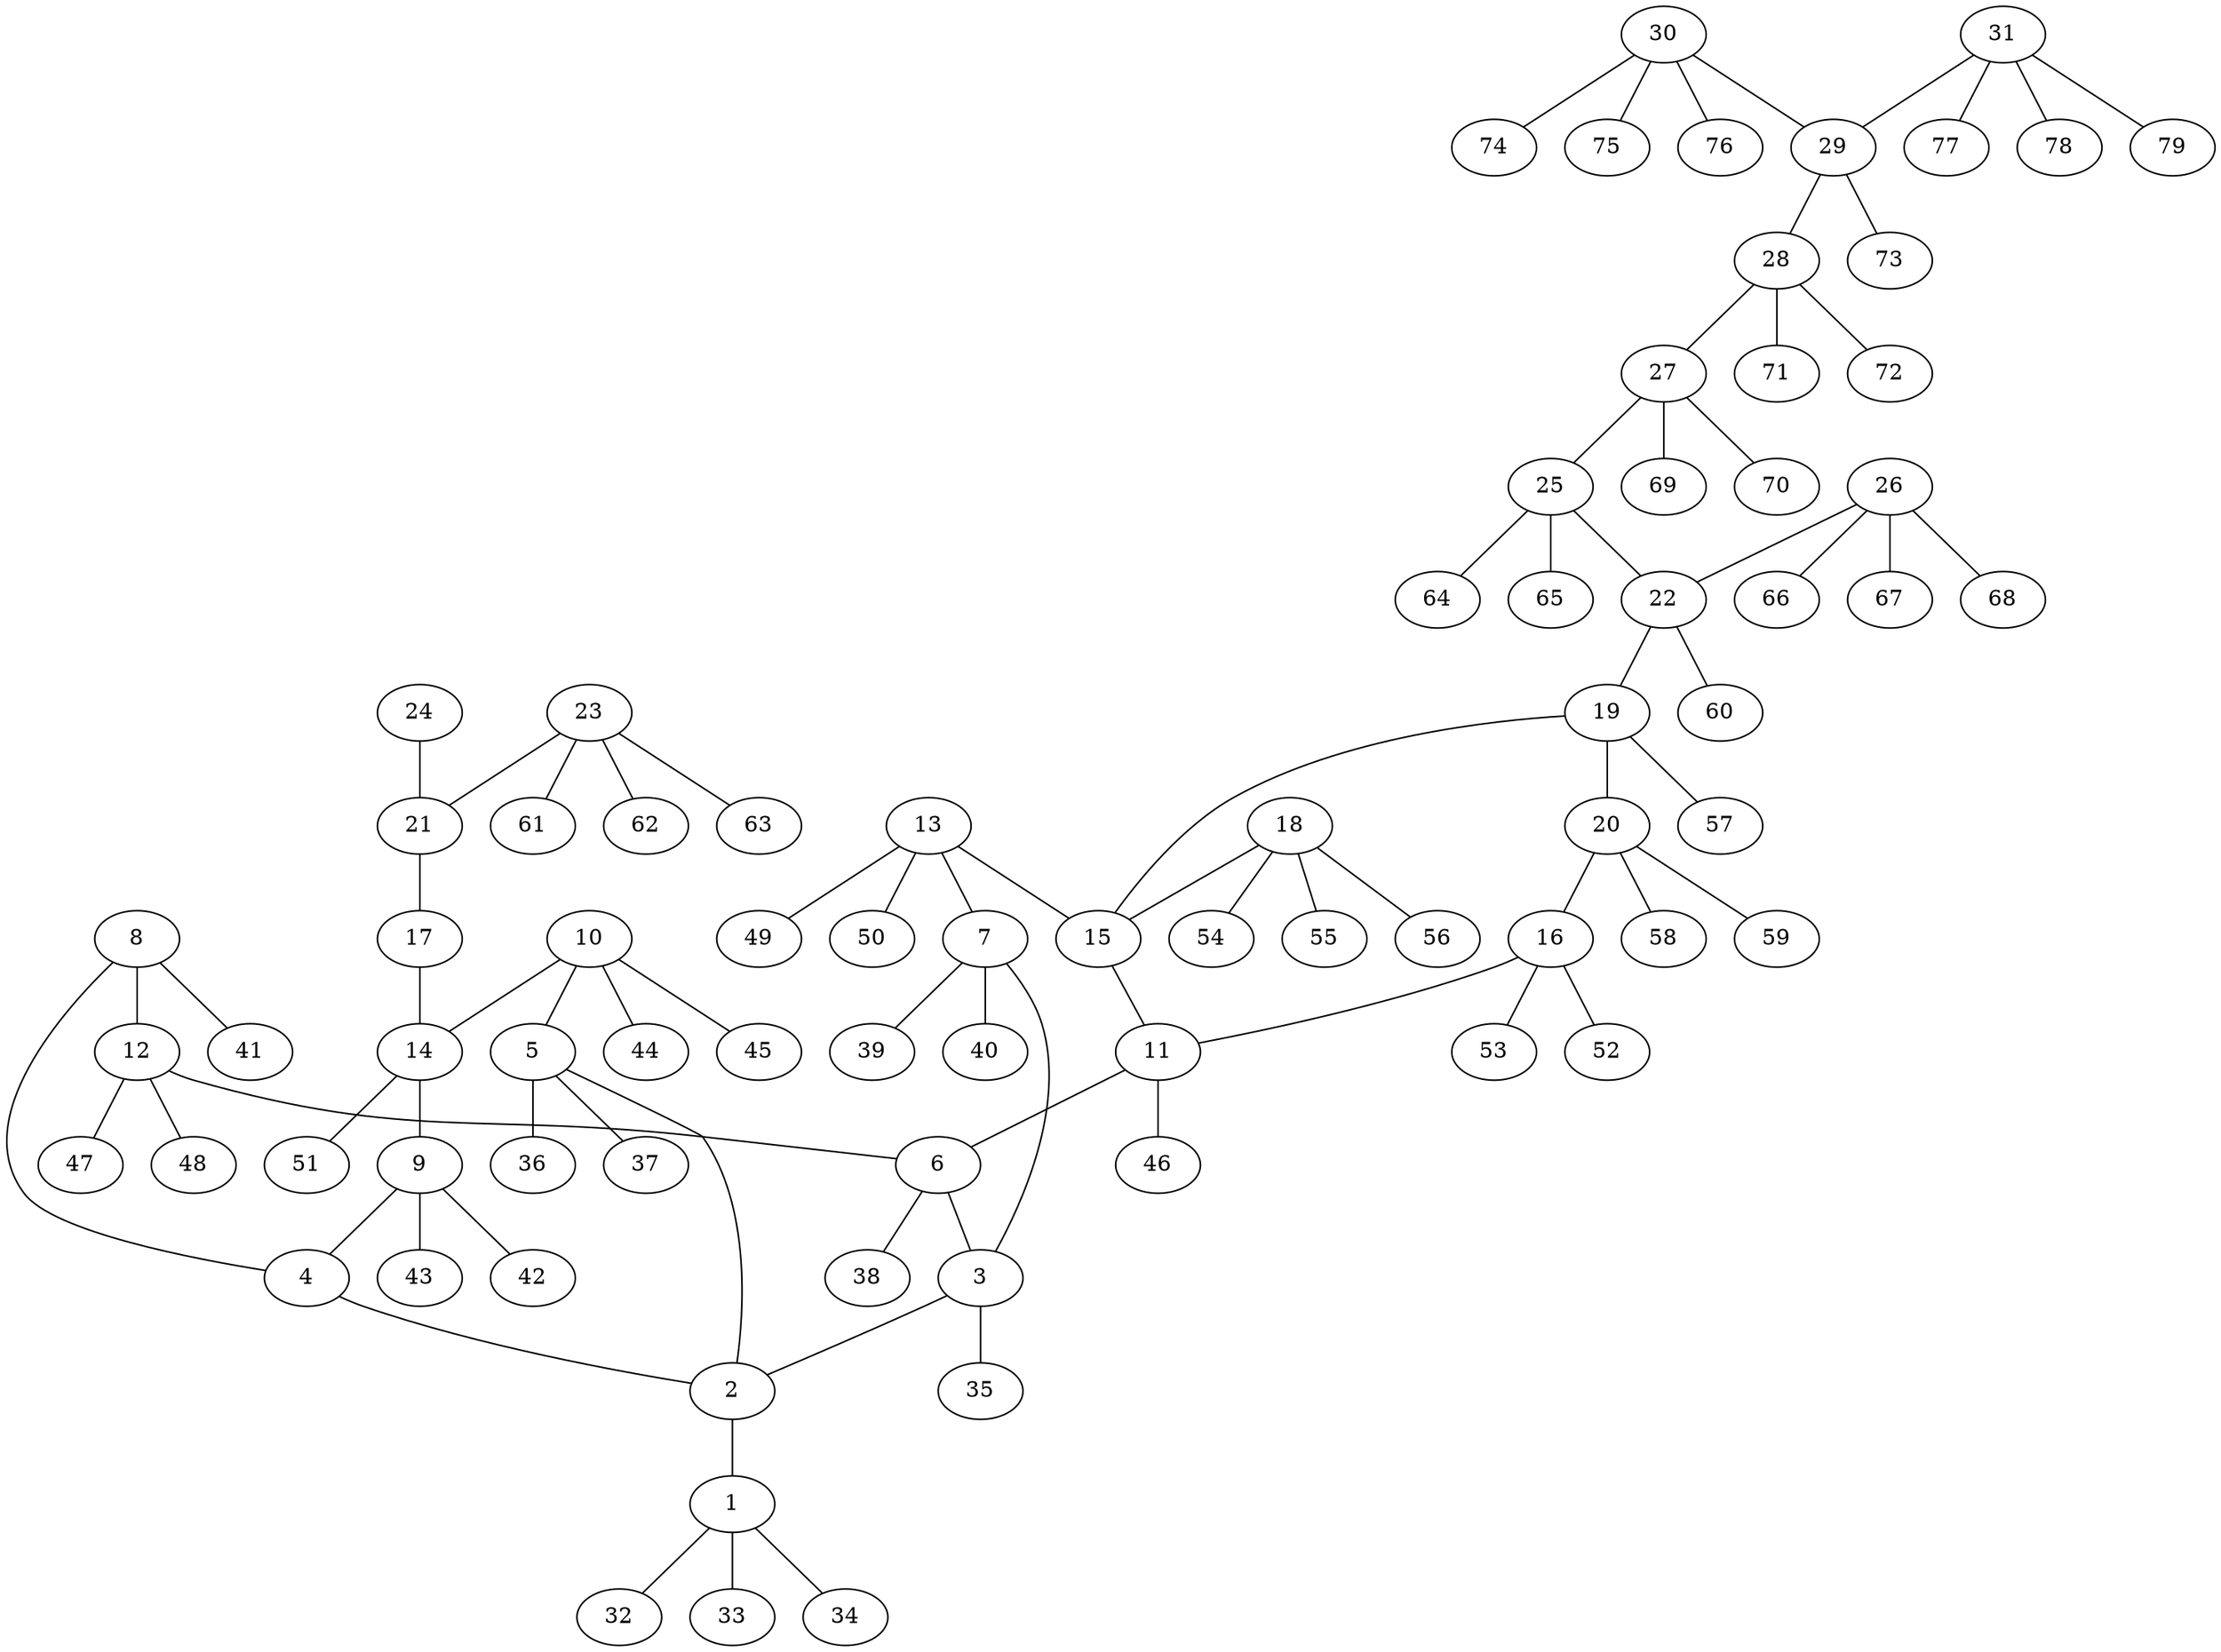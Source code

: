 graph molecule_4296 {
	1	 [chem=C];
	32	 [chem=H];
	1 -- 32	 [valence=1];
	33	 [chem=H];
	1 -- 33	 [valence=1];
	34	 [chem=H];
	1 -- 34	 [valence=1];
	2	 [chem=C];
	2 -- 1	 [valence=1];
	3	 [chem=C];
	3 -- 2	 [valence=1];
	35	 [chem=H];
	3 -- 35	 [valence=1];
	4	 [chem=C];
	4 -- 2	 [valence=1];
	5	 [chem=C];
	5 -- 2	 [valence=1];
	36	 [chem=H];
	5 -- 36	 [valence=1];
	37	 [chem=H];
	5 -- 37	 [valence=1];
	6	 [chem=C];
	6 -- 3	 [valence=1];
	38	 [chem=H];
	6 -- 38	 [valence=1];
	7	 [chem=C];
	7 -- 3	 [valence=1];
	39	 [chem=H];
	7 -- 39	 [valence=1];
	40	 [chem=H];
	7 -- 40	 [valence=1];
	8	 [chem=C];
	8 -- 4	 [valence=2];
	12	 [chem=C];
	8 -- 12	 [valence=1];
	41	 [chem=H];
	8 -- 41	 [valence=1];
	9	 [chem=C];
	9 -- 4	 [valence=1];
	42	 [chem=H];
	9 -- 42	 [valence=1];
	43	 [chem=H];
	9 -- 43	 [valence=1];
	10	 [chem=C];
	10 -- 5	 [valence=1];
	14	 [chem=C];
	10 -- 14	 [valence=1];
	44	 [chem=H];
	10 -- 44	 [valence=1];
	45	 [chem=H];
	10 -- 45	 [valence=1];
	11	 [chem=C];
	11 -- 6	 [valence=1];
	46	 [chem=H];
	11 -- 46	 [valence=1];
	12 -- 6	 [valence=1];
	47	 [chem=H];
	12 -- 47	 [valence=1];
	48	 [chem=H];
	12 -- 48	 [valence=1];
	13	 [chem=C];
	13 -- 7	 [valence=1];
	15	 [chem=C];
	13 -- 15	 [valence=1];
	49	 [chem=H];
	13 -- 49	 [valence=1];
	50	 [chem=H];
	13 -- 50	 [valence=1];
	14 -- 9	 [valence=1];
	51	 [chem=H];
	14 -- 51	 [valence=1];
	15 -- 11	 [valence=1];
	16	 [chem=C];
	16 -- 11	 [valence=1];
	52	 [chem=H];
	16 -- 52	 [valence=1];
	53	 [chem=H];
	16 -- 53	 [valence=1];
	17	 [chem=O];
	17 -- 14	 [valence=1];
	18	 [chem=C];
	18 -- 15	 [valence=1];
	54	 [chem=H];
	18 -- 54	 [valence=1];
	55	 [chem=H];
	18 -- 55	 [valence=1];
	56	 [chem=H];
	18 -- 56	 [valence=1];
	19	 [chem=C];
	19 -- 15	 [valence=1];
	20	 [chem=C];
	19 -- 20	 [valence=1];
	57	 [chem=H];
	19 -- 57	 [valence=1];
	20 -- 16	 [valence=1];
	58	 [chem=H];
	20 -- 58	 [valence=1];
	59	 [chem=H];
	20 -- 59	 [valence=1];
	21	 [chem=C];
	21 -- 17	 [valence=1];
	22	 [chem=C];
	22 -- 19	 [valence=1];
	60	 [chem=H];
	22 -- 60	 [valence=1];
	23	 [chem=C];
	23 -- 21	 [valence=1];
	61	 [chem=H];
	23 -- 61	 [valence=1];
	62	 [chem=H];
	23 -- 62	 [valence=1];
	63	 [chem=H];
	23 -- 63	 [valence=1];
	24	 [chem=O];
	24 -- 21	 [valence=2];
	25	 [chem=C];
	25 -- 22	 [valence=1];
	64	 [chem=H];
	25 -- 64	 [valence=1];
	65	 [chem=H];
	25 -- 65	 [valence=1];
	26	 [chem=C];
	26 -- 22	 [valence=1];
	66	 [chem=H];
	26 -- 66	 [valence=1];
	67	 [chem=H];
	26 -- 67	 [valence=1];
	68	 [chem=H];
	26 -- 68	 [valence=1];
	27	 [chem=C];
	27 -- 25	 [valence=1];
	69	 [chem=H];
	27 -- 69	 [valence=1];
	70	 [chem=H];
	27 -- 70	 [valence=1];
	28	 [chem=C];
	28 -- 27	 [valence=1];
	71	 [chem=H];
	28 -- 71	 [valence=1];
	72	 [chem=H];
	28 -- 72	 [valence=1];
	29	 [chem=C];
	29 -- 28	 [valence=1];
	73	 [chem=H];
	29 -- 73	 [valence=1];
	30	 [chem=C];
	30 -- 29	 [valence=1];
	74	 [chem=H];
	30 -- 74	 [valence=1];
	75	 [chem=H];
	30 -- 75	 [valence=1];
	76	 [chem=H];
	30 -- 76	 [valence=1];
	31	 [chem=C];
	31 -- 29	 [valence=1];
	77	 [chem=H];
	31 -- 77	 [valence=1];
	78	 [chem=H];
	31 -- 78	 [valence=1];
	79	 [chem=H];
	31 -- 79	 [valence=1];
}
